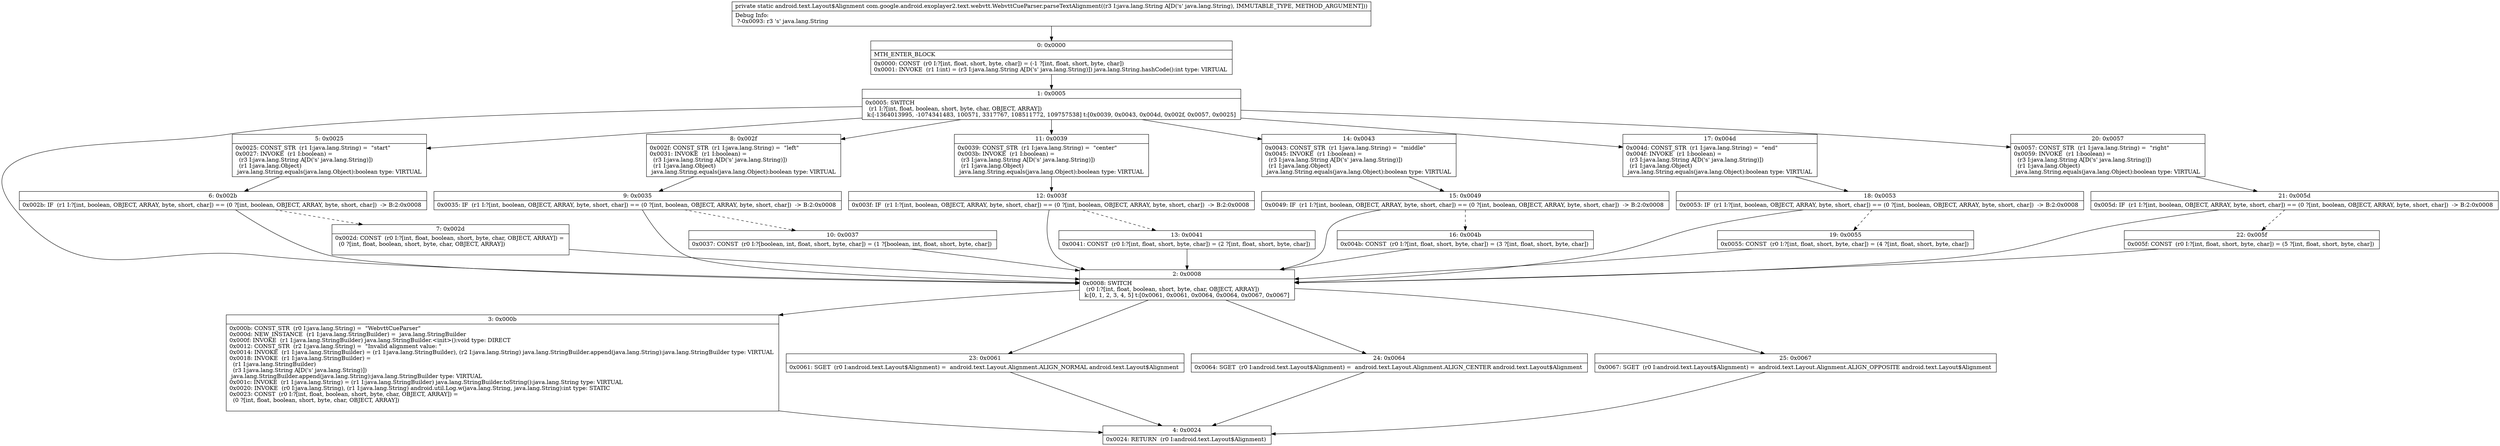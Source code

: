 digraph "CFG forcom.google.android.exoplayer2.text.webvtt.WebvttCueParser.parseTextAlignment(Ljava\/lang\/String;)Landroid\/text\/Layout$Alignment;" {
Node_0 [shape=record,label="{0\:\ 0x0000|MTH_ENTER_BLOCK\l|0x0000: CONST  (r0 I:?[int, float, short, byte, char]) = (\-1 ?[int, float, short, byte, char]) \l0x0001: INVOKE  (r1 I:int) = (r3 I:java.lang.String A[D('s' java.lang.String)]) java.lang.String.hashCode():int type: VIRTUAL \l}"];
Node_1 [shape=record,label="{1\:\ 0x0005|0x0005: SWITCH  \l  (r1 I:?[int, float, boolean, short, byte, char, OBJECT, ARRAY])\l k:[\-1364013995, \-1074341483, 100571, 3317767, 108511772, 109757538] t:[0x0039, 0x0043, 0x004d, 0x002f, 0x0057, 0x0025] \l}"];
Node_2 [shape=record,label="{2\:\ 0x0008|0x0008: SWITCH  \l  (r0 I:?[int, float, boolean, short, byte, char, OBJECT, ARRAY])\l k:[0, 1, 2, 3, 4, 5] t:[0x0061, 0x0061, 0x0064, 0x0064, 0x0067, 0x0067] \l}"];
Node_3 [shape=record,label="{3\:\ 0x000b|0x000b: CONST_STR  (r0 I:java.lang.String) =  \"WebvttCueParser\" \l0x000d: NEW_INSTANCE  (r1 I:java.lang.StringBuilder) =  java.lang.StringBuilder \l0x000f: INVOKE  (r1 I:java.lang.StringBuilder) java.lang.StringBuilder.\<init\>():void type: DIRECT \l0x0012: CONST_STR  (r2 I:java.lang.String) =  \"Invalid alignment value: \" \l0x0014: INVOKE  (r1 I:java.lang.StringBuilder) = (r1 I:java.lang.StringBuilder), (r2 I:java.lang.String) java.lang.StringBuilder.append(java.lang.String):java.lang.StringBuilder type: VIRTUAL \l0x0018: INVOKE  (r1 I:java.lang.StringBuilder) = \l  (r1 I:java.lang.StringBuilder)\l  (r3 I:java.lang.String A[D('s' java.lang.String)])\l java.lang.StringBuilder.append(java.lang.String):java.lang.StringBuilder type: VIRTUAL \l0x001c: INVOKE  (r1 I:java.lang.String) = (r1 I:java.lang.StringBuilder) java.lang.StringBuilder.toString():java.lang.String type: VIRTUAL \l0x0020: INVOKE  (r0 I:java.lang.String), (r1 I:java.lang.String) android.util.Log.w(java.lang.String, java.lang.String):int type: STATIC \l0x0023: CONST  (r0 I:?[int, float, boolean, short, byte, char, OBJECT, ARRAY]) = \l  (0 ?[int, float, boolean, short, byte, char, OBJECT, ARRAY])\l \l}"];
Node_4 [shape=record,label="{4\:\ 0x0024|0x0024: RETURN  (r0 I:android.text.Layout$Alignment) \l}"];
Node_5 [shape=record,label="{5\:\ 0x0025|0x0025: CONST_STR  (r1 I:java.lang.String) =  \"start\" \l0x0027: INVOKE  (r1 I:boolean) = \l  (r3 I:java.lang.String A[D('s' java.lang.String)])\l  (r1 I:java.lang.Object)\l java.lang.String.equals(java.lang.Object):boolean type: VIRTUAL \l}"];
Node_6 [shape=record,label="{6\:\ 0x002b|0x002b: IF  (r1 I:?[int, boolean, OBJECT, ARRAY, byte, short, char]) == (0 ?[int, boolean, OBJECT, ARRAY, byte, short, char])  \-\> B:2:0x0008 \l}"];
Node_7 [shape=record,label="{7\:\ 0x002d|0x002d: CONST  (r0 I:?[int, float, boolean, short, byte, char, OBJECT, ARRAY]) = \l  (0 ?[int, float, boolean, short, byte, char, OBJECT, ARRAY])\l \l}"];
Node_8 [shape=record,label="{8\:\ 0x002f|0x002f: CONST_STR  (r1 I:java.lang.String) =  \"left\" \l0x0031: INVOKE  (r1 I:boolean) = \l  (r3 I:java.lang.String A[D('s' java.lang.String)])\l  (r1 I:java.lang.Object)\l java.lang.String.equals(java.lang.Object):boolean type: VIRTUAL \l}"];
Node_9 [shape=record,label="{9\:\ 0x0035|0x0035: IF  (r1 I:?[int, boolean, OBJECT, ARRAY, byte, short, char]) == (0 ?[int, boolean, OBJECT, ARRAY, byte, short, char])  \-\> B:2:0x0008 \l}"];
Node_10 [shape=record,label="{10\:\ 0x0037|0x0037: CONST  (r0 I:?[boolean, int, float, short, byte, char]) = (1 ?[boolean, int, float, short, byte, char]) \l}"];
Node_11 [shape=record,label="{11\:\ 0x0039|0x0039: CONST_STR  (r1 I:java.lang.String) =  \"center\" \l0x003b: INVOKE  (r1 I:boolean) = \l  (r3 I:java.lang.String A[D('s' java.lang.String)])\l  (r1 I:java.lang.Object)\l java.lang.String.equals(java.lang.Object):boolean type: VIRTUAL \l}"];
Node_12 [shape=record,label="{12\:\ 0x003f|0x003f: IF  (r1 I:?[int, boolean, OBJECT, ARRAY, byte, short, char]) == (0 ?[int, boolean, OBJECT, ARRAY, byte, short, char])  \-\> B:2:0x0008 \l}"];
Node_13 [shape=record,label="{13\:\ 0x0041|0x0041: CONST  (r0 I:?[int, float, short, byte, char]) = (2 ?[int, float, short, byte, char]) \l}"];
Node_14 [shape=record,label="{14\:\ 0x0043|0x0043: CONST_STR  (r1 I:java.lang.String) =  \"middle\" \l0x0045: INVOKE  (r1 I:boolean) = \l  (r3 I:java.lang.String A[D('s' java.lang.String)])\l  (r1 I:java.lang.Object)\l java.lang.String.equals(java.lang.Object):boolean type: VIRTUAL \l}"];
Node_15 [shape=record,label="{15\:\ 0x0049|0x0049: IF  (r1 I:?[int, boolean, OBJECT, ARRAY, byte, short, char]) == (0 ?[int, boolean, OBJECT, ARRAY, byte, short, char])  \-\> B:2:0x0008 \l}"];
Node_16 [shape=record,label="{16\:\ 0x004b|0x004b: CONST  (r0 I:?[int, float, short, byte, char]) = (3 ?[int, float, short, byte, char]) \l}"];
Node_17 [shape=record,label="{17\:\ 0x004d|0x004d: CONST_STR  (r1 I:java.lang.String) =  \"end\" \l0x004f: INVOKE  (r1 I:boolean) = \l  (r3 I:java.lang.String A[D('s' java.lang.String)])\l  (r1 I:java.lang.Object)\l java.lang.String.equals(java.lang.Object):boolean type: VIRTUAL \l}"];
Node_18 [shape=record,label="{18\:\ 0x0053|0x0053: IF  (r1 I:?[int, boolean, OBJECT, ARRAY, byte, short, char]) == (0 ?[int, boolean, OBJECT, ARRAY, byte, short, char])  \-\> B:2:0x0008 \l}"];
Node_19 [shape=record,label="{19\:\ 0x0055|0x0055: CONST  (r0 I:?[int, float, short, byte, char]) = (4 ?[int, float, short, byte, char]) \l}"];
Node_20 [shape=record,label="{20\:\ 0x0057|0x0057: CONST_STR  (r1 I:java.lang.String) =  \"right\" \l0x0059: INVOKE  (r1 I:boolean) = \l  (r3 I:java.lang.String A[D('s' java.lang.String)])\l  (r1 I:java.lang.Object)\l java.lang.String.equals(java.lang.Object):boolean type: VIRTUAL \l}"];
Node_21 [shape=record,label="{21\:\ 0x005d|0x005d: IF  (r1 I:?[int, boolean, OBJECT, ARRAY, byte, short, char]) == (0 ?[int, boolean, OBJECT, ARRAY, byte, short, char])  \-\> B:2:0x0008 \l}"];
Node_22 [shape=record,label="{22\:\ 0x005f|0x005f: CONST  (r0 I:?[int, float, short, byte, char]) = (5 ?[int, float, short, byte, char]) \l}"];
Node_23 [shape=record,label="{23\:\ 0x0061|0x0061: SGET  (r0 I:android.text.Layout$Alignment) =  android.text.Layout.Alignment.ALIGN_NORMAL android.text.Layout$Alignment \l}"];
Node_24 [shape=record,label="{24\:\ 0x0064|0x0064: SGET  (r0 I:android.text.Layout$Alignment) =  android.text.Layout.Alignment.ALIGN_CENTER android.text.Layout$Alignment \l}"];
Node_25 [shape=record,label="{25\:\ 0x0067|0x0067: SGET  (r0 I:android.text.Layout$Alignment) =  android.text.Layout.Alignment.ALIGN_OPPOSITE android.text.Layout$Alignment \l}"];
MethodNode[shape=record,label="{private static android.text.Layout$Alignment com.google.android.exoplayer2.text.webvtt.WebvttCueParser.parseTextAlignment((r3 I:java.lang.String A[D('s' java.lang.String), IMMUTABLE_TYPE, METHOD_ARGUMENT]))  | Debug Info:\l  ?\-0x0093: r3 's' java.lang.String\l}"];
MethodNode -> Node_0;
Node_0 -> Node_1;
Node_1 -> Node_2;
Node_1 -> Node_5;
Node_1 -> Node_8;
Node_1 -> Node_11;
Node_1 -> Node_14;
Node_1 -> Node_17;
Node_1 -> Node_20;
Node_2 -> Node_3;
Node_2 -> Node_23;
Node_2 -> Node_24;
Node_2 -> Node_25;
Node_3 -> Node_4;
Node_5 -> Node_6;
Node_6 -> Node_2;
Node_6 -> Node_7[style=dashed];
Node_7 -> Node_2;
Node_8 -> Node_9;
Node_9 -> Node_2;
Node_9 -> Node_10[style=dashed];
Node_10 -> Node_2;
Node_11 -> Node_12;
Node_12 -> Node_2;
Node_12 -> Node_13[style=dashed];
Node_13 -> Node_2;
Node_14 -> Node_15;
Node_15 -> Node_2;
Node_15 -> Node_16[style=dashed];
Node_16 -> Node_2;
Node_17 -> Node_18;
Node_18 -> Node_2;
Node_18 -> Node_19[style=dashed];
Node_19 -> Node_2;
Node_20 -> Node_21;
Node_21 -> Node_2;
Node_21 -> Node_22[style=dashed];
Node_22 -> Node_2;
Node_23 -> Node_4;
Node_24 -> Node_4;
Node_25 -> Node_4;
}


